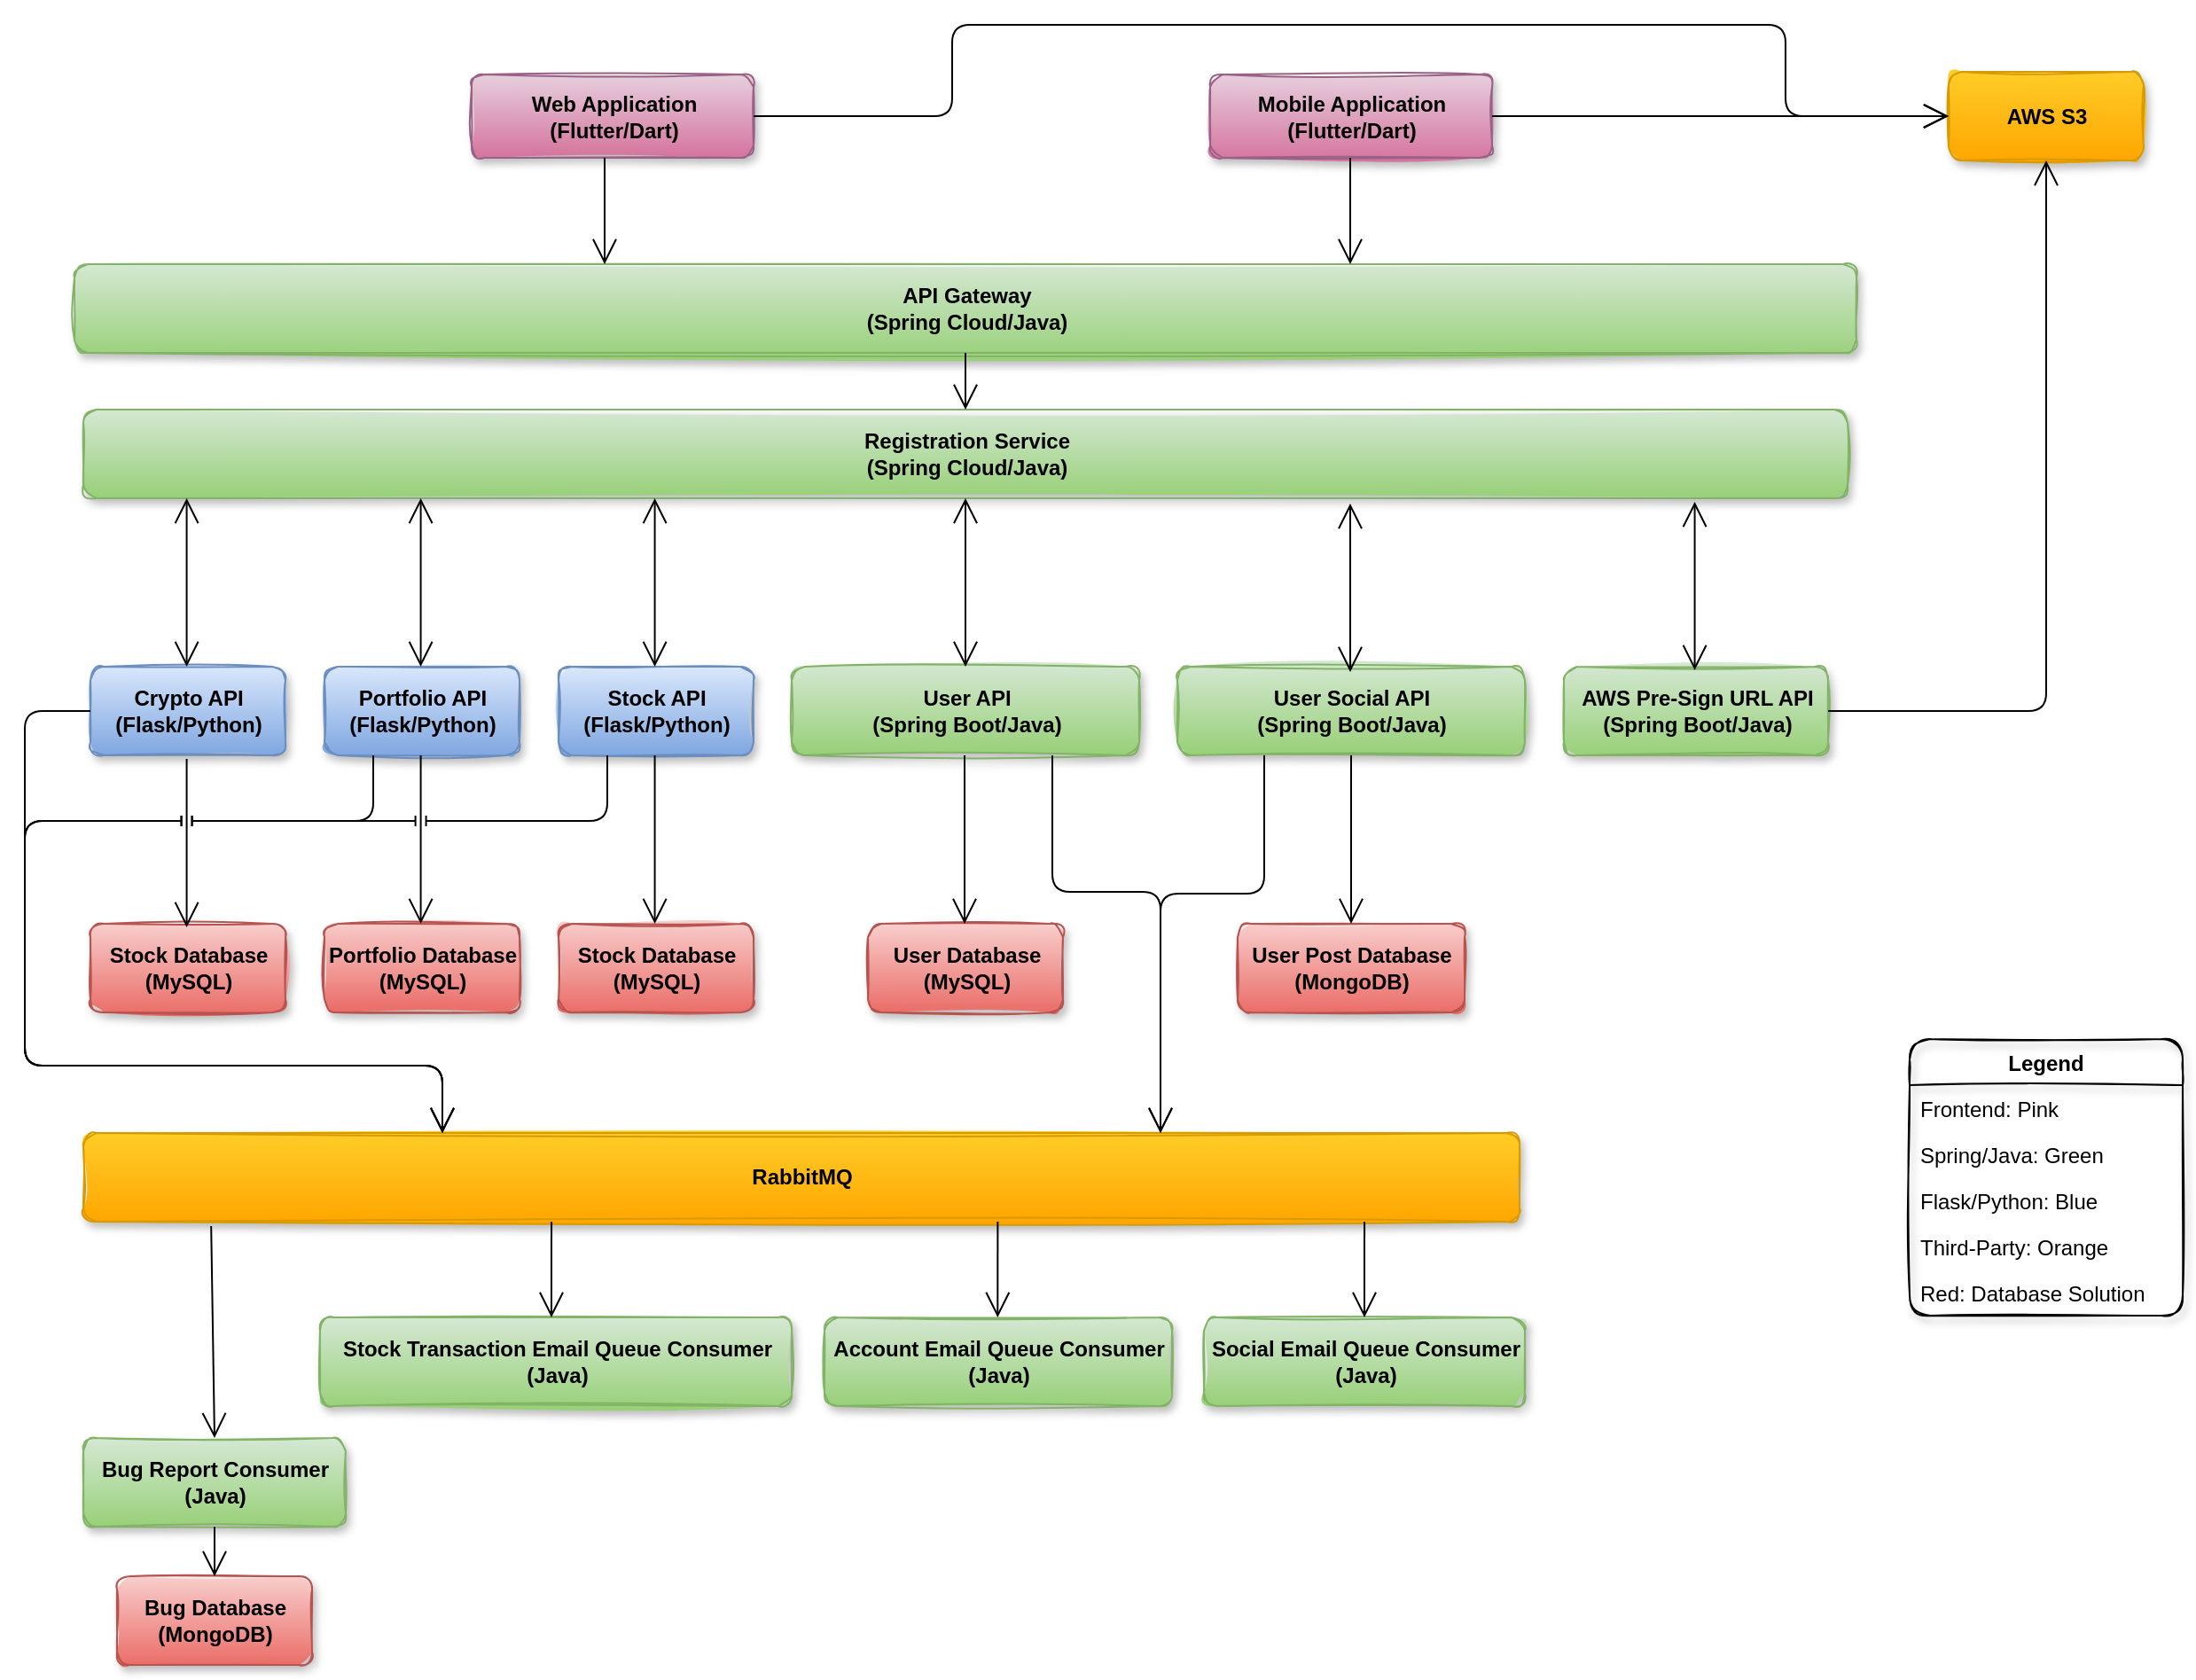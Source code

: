 <mxfile version="20.3.3" type="device"><diagram id="kBRysshlvZvulImf_m4T" name="Page-1"><mxGraphModel dx="2178" dy="1040" grid="0" gridSize="10" guides="1" tooltips="1" connect="1" arrows="1" fold="1" page="0" pageScale="1" pageWidth="1500" pageHeight="1500" math="0" shadow="0"><root><mxCell id="0"/><mxCell id="1" parent="0"/><mxCell id="2ByaEyaprXSepMWoFo2R-2" value="&lt;b&gt;Mobile Application&lt;br&gt;(Flutter/Dart)&lt;/b&gt;" style="html=1;rounded=1;shadow=1;sketch=1;fillColor=#e6d0de;strokeColor=#996185;gradientColor=#d5739d;" parent="1" vertex="1"><mxGeometry x="645.5" y="208" width="159" height="47" as="geometry"/></mxCell><mxCell id="2ByaEyaprXSepMWoFo2R-3" value="&lt;b&gt;API Gateway&lt;br&gt;(Spring Cloud/Java)&lt;br&gt;&lt;/b&gt;" style="html=1;rounded=1;shadow=1;sketch=1;fillColor=#d5e8d4;strokeColor=#82b366;gradientColor=#97d077;" parent="1" vertex="1"><mxGeometry x="5" y="315" width="1005" height="50" as="geometry"/></mxCell><mxCell id="2ByaEyaprXSepMWoFo2R-4" value="&lt;b&gt;Registration Service&lt;br&gt;(Spring Cloud/Java)&lt;br&gt;&lt;/b&gt;" style="html=1;rounded=1;shadow=1;sketch=1;fillColor=#d5e8d4;strokeColor=#82b366;gradientColor=#97d077;" parent="1" vertex="1"><mxGeometry x="10" y="397" width="995" height="50" as="geometry"/></mxCell><mxCell id="2ByaEyaprXSepMWoFo2R-5" value="&lt;b&gt;User API&lt;br&gt;(Spring Boot/Java)&lt;br&gt;&lt;/b&gt;" style="html=1;rounded=1;shadow=1;sketch=1;fillColor=#d5e8d4;strokeColor=#82b366;gradientColor=#97d077;" parent="1" vertex="1"><mxGeometry x="409.5" y="542" width="196" height="50" as="geometry"/></mxCell><mxCell id="2ByaEyaprXSepMWoFo2R-6" value="&lt;b&gt;RabbitMQ&lt;/b&gt;" style="html=1;rounded=1;shadow=1;sketch=1;fillColor=#ffcd28;strokeColor=#d79b00;gradientColor=#ffa500;" parent="1" vertex="1"><mxGeometry x="10" y="805" width="810" height="50" as="geometry"/></mxCell><mxCell id="2ByaEyaprXSepMWoFo2R-7" value="&lt;b&gt;Account Email Queue Consumer&lt;br&gt;(Java)&lt;/b&gt;" style="html=1;rounded=1;shadow=1;sketch=1;fillColor=#d5e8d4;gradientColor=#97d077;strokeColor=#82b366;" parent="1" vertex="1"><mxGeometry x="428" y="909" width="196" height="50" as="geometry"/></mxCell><mxCell id="2ByaEyaprXSepMWoFo2R-8" value="&lt;b&gt;User Database&lt;br&gt;(MySQL)&lt;br&gt;&lt;/b&gt;" style="html=1;rounded=1;shadow=1;sketch=1;fillColor=#f8cecc;gradientColor=#ea6b66;strokeColor=#b85450;" parent="1" vertex="1"><mxGeometry x="452.5" y="687" width="110" height="50" as="geometry"/></mxCell><mxCell id="2ByaEyaprXSepMWoFo2R-10" value="&lt;b&gt;User Social API&lt;br&gt;(Spring Boot/Java)&lt;br&gt;&lt;/b&gt;" style="html=1;rounded=1;shadow=1;sketch=1;fillColor=#d5e8d4;strokeColor=#82b366;gradientColor=#97d077;" parent="1" vertex="1"><mxGeometry x="627" y="542" width="196" height="50" as="geometry"/></mxCell><mxCell id="2ByaEyaprXSepMWoFo2R-12" value="&lt;b&gt;Stock Transaction Email Queue Consumer&lt;br&gt;(Java)&lt;/b&gt;" style="html=1;rounded=1;shadow=1;sketch=1;fillColor=#d5e8d4;gradientColor=#97d077;strokeColor=#82b366;" parent="1" vertex="1"><mxGeometry x="143.5" y="909" width="266" height="50" as="geometry"/></mxCell><mxCell id="2ByaEyaprXSepMWoFo2R-13" value="&lt;b&gt;Social Email Queue Consumer&lt;br&gt;(Java)&lt;/b&gt;" style="html=1;rounded=1;shadow=1;sketch=1;fillColor=#d5e8d4;gradientColor=#97d077;strokeColor=#82b366;" parent="1" vertex="1"><mxGeometry x="642" y="909" width="181" height="50" as="geometry"/></mxCell><mxCell id="2ByaEyaprXSepMWoFo2R-16" value="" style="endArrow=open;endFill=1;endSize=12;html=1;rounded=0;exitX=0.5;exitY=1;exitDx=0;exitDy=0;" parent="1" source="2ByaEyaprXSepMWoFo2R-3" target="2ByaEyaprXSepMWoFo2R-4" edge="1"><mxGeometry width="160" relative="1" as="geometry"><mxPoint x="780" y="364" as="sourcePoint"/><mxPoint x="940" y="364" as="targetPoint"/></mxGeometry></mxCell><mxCell id="2ByaEyaprXSepMWoFo2R-17" value="" style="endArrow=open;endFill=1;endSize=12;html=1;rounded=0;exitX=0.5;exitY=1;exitDx=0;exitDy=0;entryX=0.5;entryY=0;entryDx=0;entryDy=0;startArrow=open;startFill=0;startSize=12;" parent="1" source="2ByaEyaprXSepMWoFo2R-4" target="2ByaEyaprXSepMWoFo2R-5" edge="1"><mxGeometry width="160" relative="1" as="geometry"><mxPoint x="259" y="579" as="sourcePoint"/><mxPoint x="419" y="579" as="targetPoint"/></mxGeometry></mxCell><mxCell id="2ByaEyaprXSepMWoFo2R-18" value="&lt;b&gt;User Post Database&lt;br&gt;(MongoDB)&lt;/b&gt;" style="html=1;rounded=1;shadow=1;sketch=1;fillColor=#f8cecc;gradientColor=#ea6b66;strokeColor=#b85450;" parent="1" vertex="1"><mxGeometry x="661" y="687" width="128" height="50" as="geometry"/></mxCell><mxCell id="2ByaEyaprXSepMWoFo2R-19" value="" style="endArrow=open;endFill=1;endSize=12;html=1;rounded=0;exitX=0.5;exitY=1;exitDx=0;exitDy=0;entryX=0.5;entryY=0;entryDx=0;entryDy=0;startArrow=open;startFill=0;startSize=12;" parent="1" edge="1"><mxGeometry width="160" relative="1" as="geometry"><mxPoint x="724.5" y="450" as="sourcePoint"/><mxPoint x="724.5" y="545" as="targetPoint"/></mxGeometry></mxCell><mxCell id="2ByaEyaprXSepMWoFo2R-20" value="" style="endArrow=open;endFill=1;endSize=12;html=1;rounded=0;exitX=0.5;exitY=1;exitDx=0;exitDy=0;entryX=0.5;entryY=0;entryDx=0;entryDy=0;" parent="1" source="2ByaEyaprXSepMWoFo2R-10" target="2ByaEyaprXSepMWoFo2R-18" edge="1"><mxGeometry width="160" relative="1" as="geometry"><mxPoint x="865" y="644" as="sourcePoint"/><mxPoint x="1025" y="644" as="targetPoint"/></mxGeometry></mxCell><mxCell id="2ByaEyaprXSepMWoFo2R-21" value="" style="endArrow=open;endFill=1;endSize=12;html=1;rounded=0;exitX=0.5;exitY=1;exitDx=0;exitDy=0;entryX=0.5;entryY=0;entryDx=0;entryDy=0;" parent="1" edge="1"><mxGeometry width="160" relative="1" as="geometry"><mxPoint x="507" y="592" as="sourcePoint"/><mxPoint x="507" y="687" as="targetPoint"/></mxGeometry></mxCell><mxCell id="2ByaEyaprXSepMWoFo2R-23" value="&lt;b&gt;AWS Pre-Sign URL API&lt;br&gt;(Spring Boot/Java)&lt;br&gt;&lt;/b&gt;" style="html=1;rounded=1;shadow=1;sketch=1;fillColor=#d5e8d4;gradientColor=#97d077;strokeColor=#82b366;" parent="1" vertex="1"><mxGeometry x="845" y="542" width="149" height="50" as="geometry"/></mxCell><mxCell id="2ByaEyaprXSepMWoFo2R-26" value="&lt;b&gt;Stock API&lt;br&gt;(Flask/Python)&lt;br&gt;&lt;/b&gt;" style="html=1;rounded=1;shadow=1;sketch=1;fillColor=#dae8fc;gradientColor=#7ea6e0;strokeColor=#6c8ebf;" parent="1" vertex="1"><mxGeometry x="278" y="542" width="110" height="50" as="geometry"/></mxCell><mxCell id="2ByaEyaprXSepMWoFo2R-27" value="&lt;b&gt;Stock Database&lt;br&gt;(MySQL)&lt;/b&gt;" style="html=1;rounded=1;shadow=1;sketch=1;fillColor=#f8cecc;gradientColor=#ea6b66;strokeColor=#b85450;" parent="1" vertex="1"><mxGeometry x="278" y="687" width="110" height="50" as="geometry"/></mxCell><mxCell id="2ByaEyaprXSepMWoFo2R-28" value="" style="endArrow=open;endFill=1;endSize=12;html=1;rounded=0;exitX=0.5;exitY=1;exitDx=0;exitDy=0;entryX=0.5;entryY=0;entryDx=0;entryDy=0;startArrow=open;startFill=0;startSize=12;" parent="1" edge="1"><mxGeometry width="160" relative="1" as="geometry"><mxPoint x="918.79" y="449" as="sourcePoint"/><mxPoint x="918.79" y="544" as="targetPoint"/></mxGeometry></mxCell><mxCell id="2ByaEyaprXSepMWoFo2R-29" value="" style="endArrow=open;endFill=1;endSize=12;html=1;rounded=0;exitX=0.5;exitY=1;exitDx=0;exitDy=0;entryX=0.5;entryY=0;entryDx=0;entryDy=0;fontStyle=1" parent="1" edge="1"><mxGeometry width="160" relative="1" as="geometry"><mxPoint x="332.29" y="592" as="sourcePoint"/><mxPoint x="332.29" y="687" as="targetPoint"/></mxGeometry></mxCell><mxCell id="2ByaEyaprXSepMWoFo2R-31" value="&lt;b&gt;Portfolio API&lt;br&gt;(Flask/Python)&lt;br&gt;&lt;/b&gt;" style="html=1;rounded=1;shadow=1;sketch=1;fillColor=#dae8fc;gradientColor=#7ea6e0;strokeColor=#6c8ebf;" parent="1" vertex="1"><mxGeometry x="146" y="542" width="110" height="50" as="geometry"/></mxCell><mxCell id="2ByaEyaprXSepMWoFo2R-32" value="&lt;b&gt;Portfolio Database&lt;br&gt;(MySQL)&lt;br&gt;&lt;/b&gt;" style="html=1;rounded=1;shadow=1;sketch=1;fillColor=#f8cecc;gradientColor=#ea6b66;strokeColor=#b85450;" parent="1" vertex="1"><mxGeometry x="146" y="687" width="110" height="50" as="geometry"/></mxCell><mxCell id="2ByaEyaprXSepMWoFo2R-33" value="" style="endArrow=open;endFill=1;endSize=12;html=1;rounded=0;exitX=0.5;exitY=1;exitDx=0;exitDy=0;entryX=0.5;entryY=0;entryDx=0;entryDy=0;" parent="1" edge="1"><mxGeometry width="160" relative="1" as="geometry"><mxPoint x="200.29" y="592" as="sourcePoint"/><mxPoint x="200.29" y="687" as="targetPoint"/></mxGeometry></mxCell><mxCell id="2ByaEyaprXSepMWoFo2R-34" value="" style="endArrow=open;endFill=1;endSize=12;html=1;rounded=0;exitX=0.5;exitY=1;exitDx=0;exitDy=0;entryX=0.5;entryY=0;entryDx=0;entryDy=0;startArrow=open;startFill=0;startSize=12;" parent="1" edge="1"><mxGeometry width="160" relative="1" as="geometry"><mxPoint x="332.29" y="447" as="sourcePoint"/><mxPoint x="332.29" y="542" as="targetPoint"/></mxGeometry></mxCell><mxCell id="2ByaEyaprXSepMWoFo2R-35" value="" style="endArrow=open;endFill=1;endSize=12;html=1;rounded=0;exitX=0.5;exitY=1;exitDx=0;exitDy=0;entryX=0.5;entryY=0;entryDx=0;entryDy=0;startArrow=open;startFill=0;startSize=12;" parent="1" edge="1"><mxGeometry width="160" relative="1" as="geometry"><mxPoint x="200.29" y="447" as="sourcePoint"/><mxPoint x="200.29" y="542" as="targetPoint"/></mxGeometry></mxCell><mxCell id="2ByaEyaprXSepMWoFo2R-36" value="&lt;b&gt;AWS S3&lt;/b&gt;" style="html=1;rounded=1;shadow=1;sketch=1;fillColor=#ffcd28;gradientColor=#ffa500;strokeColor=#d79b00;" parent="1" vertex="1"><mxGeometry x="1062" y="206.5" width="110" height="50" as="geometry"/></mxCell><mxCell id="2ByaEyaprXSepMWoFo2R-38" value="" style="endArrow=open;endFill=1;endSize=12;html=1;rounded=1;exitX=1;exitY=0.5;exitDx=0;exitDy=0;entryX=0.5;entryY=1;entryDx=0;entryDy=0;" parent="1" source="2ByaEyaprXSepMWoFo2R-23" target="2ByaEyaprXSepMWoFo2R-36" edge="1"><mxGeometry width="160" relative="1" as="geometry"><mxPoint x="1038" y="571" as="sourcePoint"/><mxPoint x="1198" y="571" as="targetPoint"/><Array as="points"><mxPoint x="1117" y="567"/></Array></mxGeometry></mxCell><mxCell id="2ByaEyaprXSepMWoFo2R-40" value="&lt;b&gt;Crypto API&lt;br&gt;(Flask/Python)&lt;/b&gt;" style="html=1;rounded=1;shadow=1;sketch=1;fillColor=#dae8fc;gradientColor=#7ea6e0;strokeColor=#6c8ebf;" parent="1" vertex="1"><mxGeometry x="14" y="542" width="110" height="50" as="geometry"/></mxCell><mxCell id="2ByaEyaprXSepMWoFo2R-41" value="&lt;b&gt;Stock Database&lt;br&gt;(MySQL)&lt;/b&gt;" style="html=1;rounded=1;shadow=1;sketch=1;fillColor=#f8cecc;gradientColor=#ea6b66;strokeColor=#b85450;" parent="1" vertex="1"><mxGeometry x="14" y="687" width="110" height="50" as="geometry"/></mxCell><mxCell id="2ByaEyaprXSepMWoFo2R-42" value="" style="endArrow=open;endFill=1;endSize=12;html=1;rounded=0;exitX=0.5;exitY=1;exitDx=0;exitDy=0;entryX=0.5;entryY=0;entryDx=0;entryDy=0;" parent="1" edge="1"><mxGeometry width="160" relative="1" as="geometry"><mxPoint x="68.29" y="594" as="sourcePoint"/><mxPoint x="68.29" y="689" as="targetPoint"/></mxGeometry></mxCell><mxCell id="2ByaEyaprXSepMWoFo2R-43" value="" style="endArrow=open;endFill=1;endSize=12;html=1;rounded=0;exitX=0.5;exitY=1;exitDx=0;exitDy=0;entryX=0.5;entryY=0;entryDx=0;entryDy=0;startArrow=open;startFill=0;startSize=12;" parent="1" edge="1"><mxGeometry width="160" relative="1" as="geometry"><mxPoint x="68.29" y="447" as="sourcePoint"/><mxPoint x="68.29" y="542" as="targetPoint"/></mxGeometry></mxCell><mxCell id="2ByaEyaprXSepMWoFo2R-44" value="" style="endArrow=open;endFill=1;endSize=12;html=1;rounded=1;entryX=0.5;entryY=0;entryDx=0;entryDy=0;exitX=0.892;exitY=1;exitDx=0;exitDy=0;exitPerimeter=0;" parent="1" source="2ByaEyaprXSepMWoFo2R-6" target="2ByaEyaprXSepMWoFo2R-13" edge="1"><mxGeometry width="160" relative="1" as="geometry"><mxPoint x="733" y="859" as="sourcePoint"/><mxPoint x="1032" y="953" as="targetPoint"/></mxGeometry></mxCell><mxCell id="2ByaEyaprXSepMWoFo2R-45" value="" style="endArrow=open;endFill=1;endSize=12;html=1;rounded=1;entryX=0.5;entryY=0;entryDx=0;entryDy=0;exitX=0.892;exitY=1;exitDx=0;exitDy=0;exitPerimeter=0;" parent="1" edge="1"><mxGeometry width="160" relative="1" as="geometry"><mxPoint x="525.68" y="855" as="sourcePoint"/><mxPoint x="525.66" y="909" as="targetPoint"/></mxGeometry></mxCell><mxCell id="2ByaEyaprXSepMWoFo2R-46" value="" style="endArrow=open;endFill=1;endSize=12;html=1;rounded=1;entryX=0.5;entryY=0;entryDx=0;entryDy=0;exitX=0.892;exitY=1;exitDx=0;exitDy=0;exitPerimeter=0;" parent="1" edge="1"><mxGeometry width="160" relative="1" as="geometry"><mxPoint x="274.02" y="855" as="sourcePoint"/><mxPoint x="274.0" y="909" as="targetPoint"/></mxGeometry></mxCell><mxCell id="2ByaEyaprXSepMWoFo2R-47" value="&lt;b&gt;Bug Report Consumer&lt;br&gt;(Java)&lt;br&gt;&lt;/b&gt;" style="html=1;rounded=1;shadow=1;sketch=1;fillColor=#d5e8d4;gradientColor=#97d077;strokeColor=#82b366;" parent="1" vertex="1"><mxGeometry x="10" y="977" width="148" height="50" as="geometry"/></mxCell><mxCell id="2ByaEyaprXSepMWoFo2R-48" value="" style="endArrow=open;endFill=1;endSize=12;html=1;rounded=1;exitX=0.089;exitY=1.051;exitDx=0;exitDy=0;exitPerimeter=0;entryX=0.5;entryY=0;entryDx=0;entryDy=0;" parent="1" source="2ByaEyaprXSepMWoFo2R-6" target="2ByaEyaprXSepMWoFo2R-47" edge="1"><mxGeometry width="160" relative="1" as="geometry"><mxPoint x="188" y="997" as="sourcePoint"/><mxPoint x="348" y="997" as="targetPoint"/></mxGeometry></mxCell><mxCell id="2ByaEyaprXSepMWoFo2R-49" value="&lt;b&gt;Bug Database&lt;br&gt;(MongoDB)&lt;br&gt;&lt;/b&gt;" style="html=1;rounded=1;shadow=1;sketch=1;fillColor=#f8cecc;gradientColor=#ea6b66;strokeColor=#b85450;" parent="1" vertex="1"><mxGeometry x="29" y="1055" width="110" height="50" as="geometry"/></mxCell><mxCell id="2ByaEyaprXSepMWoFo2R-51" value="" style="endArrow=open;endFill=1;endSize=12;html=1;rounded=1;exitX=0.5;exitY=1;exitDx=0;exitDy=0;entryX=0.5;entryY=0;entryDx=0;entryDy=0;" parent="1" source="2ByaEyaprXSepMWoFo2R-47" target="2ByaEyaprXSepMWoFo2R-49" edge="1"><mxGeometry width="160" relative="1" as="geometry"><mxPoint x="279" y="1110" as="sourcePoint"/><mxPoint x="439" y="1110" as="targetPoint"/></mxGeometry></mxCell><mxCell id="2ByaEyaprXSepMWoFo2R-52" value="" style="endArrow=open;endFill=1;endSize=12;html=1;rounded=1;exitX=0.75;exitY=1;exitDx=0;exitDy=0;entryX=0.75;entryY=0;entryDx=0;entryDy=0;edgeStyle=orthogonalEdgeStyle;" parent="1" source="2ByaEyaprXSepMWoFo2R-5" target="2ByaEyaprXSepMWoFo2R-6" edge="1"><mxGeometry width="160" relative="1" as="geometry"><mxPoint x="826" y="723" as="sourcePoint"/><mxPoint x="986" y="723" as="targetPoint"/><Array as="points"><mxPoint x="557" y="669"/><mxPoint x="618" y="669"/></Array></mxGeometry></mxCell><mxCell id="2ByaEyaprXSepMWoFo2R-54" value="" style="endArrow=open;endFill=1;endSize=12;html=1;rounded=1;exitX=0.25;exitY=1;exitDx=0;exitDy=0;entryX=0.75;entryY=0;entryDx=0;entryDy=0;edgeStyle=orthogonalEdgeStyle;" parent="1" source="2ByaEyaprXSepMWoFo2R-10" target="2ByaEyaprXSepMWoFo2R-6" edge="1"><mxGeometry width="160" relative="1" as="geometry"><mxPoint x="660" y="774" as="sourcePoint"/><mxPoint x="820" y="774" as="targetPoint"/><Array as="points"><mxPoint x="676" y="670"/><mxPoint x="618" y="670"/></Array></mxGeometry></mxCell><mxCell id="2ByaEyaprXSepMWoFo2R-55" value="" style="endArrow=open;endFill=1;endSize=12;html=1;rounded=1;entryX=0.25;entryY=0;entryDx=0;entryDy=0;exitX=0;exitY=0.5;exitDx=0;exitDy=0;edgeStyle=orthogonalEdgeStyle;" parent="1" source="2ByaEyaprXSepMWoFo2R-40" target="2ByaEyaprXSepMWoFo2R-6" edge="1"><mxGeometry width="160" relative="1" as="geometry"><mxPoint x="-73" y="776" as="sourcePoint"/><mxPoint x="87" y="776" as="targetPoint"/><Array as="points"><mxPoint x="-23" y="567"/><mxPoint x="-23" y="767"/><mxPoint x="213" y="767"/></Array></mxGeometry></mxCell><mxCell id="2ByaEyaprXSepMWoFo2R-57" value="" style="endArrow=open;endFill=1;endSize=12;html=1;rounded=1;entryX=0.25;entryY=0;entryDx=0;entryDy=0;exitX=0.25;exitY=1;exitDx=0;exitDy=0;edgeStyle=orthogonalEdgeStyle;jumpStyle=line;" parent="1" source="2ByaEyaprXSepMWoFo2R-31" target="2ByaEyaprXSepMWoFo2R-6" edge="1"><mxGeometry width="160" relative="1" as="geometry"><mxPoint x="-123" y="781" as="sourcePoint"/><mxPoint x="37" y="781" as="targetPoint"/><Array as="points"><mxPoint x="174" y="629"/><mxPoint x="-23" y="629"/><mxPoint x="-23" y="767"/><mxPoint x="213" y="767"/></Array></mxGeometry></mxCell><mxCell id="2ByaEyaprXSepMWoFo2R-58" value="" style="endArrow=open;endFill=1;endSize=12;html=1;rounded=1;jumpStyle=line;exitX=0.25;exitY=1;exitDx=0;exitDy=0;entryX=0.25;entryY=0;entryDx=0;entryDy=0;edgeStyle=orthogonalEdgeStyle;" parent="1" source="2ByaEyaprXSepMWoFo2R-26" target="2ByaEyaprXSepMWoFo2R-6" edge="1"><mxGeometry width="160" relative="1" as="geometry"><mxPoint x="238" y="657" as="sourcePoint"/><mxPoint x="398" y="657" as="targetPoint"/><Array as="points"><mxPoint x="306" y="629"/><mxPoint x="-23" y="629"/><mxPoint x="-23" y="767"/><mxPoint x="213" y="767"/></Array></mxGeometry></mxCell><mxCell id="2ByaEyaprXSepMWoFo2R-59" value="&lt;b&gt;Web Application&lt;br&gt;(Flutter/Dart)&lt;/b&gt;" style="html=1;rounded=1;shadow=1;sketch=1;fillColor=#e6d0de;strokeColor=#996185;gradientColor=#d5739d;" parent="1" vertex="1"><mxGeometry x="229" y="208" width="159" height="47" as="geometry"/></mxCell><mxCell id="2ByaEyaprXSepMWoFo2R-60" value="" style="endArrow=open;endFill=1;endSize=12;html=1;rounded=0;exitX=0.5;exitY=1;exitDx=0;exitDy=0;entryX=0.5;entryY=0;entryDx=0;entryDy=0;" parent="1" edge="1"><mxGeometry width="160" relative="1" as="geometry"><mxPoint x="304" y="255" as="sourcePoint"/><mxPoint x="304" y="315" as="targetPoint"/></mxGeometry></mxCell><mxCell id="2ByaEyaprXSepMWoFo2R-61" value="" style="endArrow=open;endFill=1;endSize=12;html=1;rounded=0;exitX=0.5;exitY=1;exitDx=0;exitDy=0;entryX=0.5;entryY=0;entryDx=0;entryDy=0;" parent="1" edge="1"><mxGeometry width="160" relative="1" as="geometry"><mxPoint x="724.5" y="255" as="sourcePoint"/><mxPoint x="724.5" y="315" as="targetPoint"/></mxGeometry></mxCell><mxCell id="2ByaEyaprXSepMWoFo2R-62" value="" style="endArrow=open;endFill=1;endSize=12;html=1;rounded=1;exitX=1;exitY=0.5;exitDx=0;exitDy=0;entryX=0;entryY=0.5;entryDx=0;entryDy=0;edgeStyle=orthogonalEdgeStyle;" parent="1" source="2ByaEyaprXSepMWoFo2R-59" target="2ByaEyaprXSepMWoFo2R-36" edge="1"><mxGeometry width="160" relative="1" as="geometry"><mxPoint x="504" y="217" as="sourcePoint"/><mxPoint x="504" y="277" as="targetPoint"/><Array as="points"><mxPoint x="500" y="232"/><mxPoint x="500" y="180"/><mxPoint x="970" y="180"/><mxPoint x="970" y="232"/></Array></mxGeometry></mxCell><mxCell id="2ByaEyaprXSepMWoFo2R-63" value="" style="endArrow=open;endFill=1;endSize=12;html=1;rounded=1;jumpStyle=line;entryX=0;entryY=0.5;entryDx=0;entryDy=0;exitX=1;exitY=0.5;exitDx=0;exitDy=0;" parent="1" source="2ByaEyaprXSepMWoFo2R-2" target="2ByaEyaprXSepMWoFo2R-36" edge="1"><mxGeometry width="160" relative="1" as="geometry"><mxPoint x="777" y="113" as="sourcePoint"/><mxPoint x="937" y="113" as="targetPoint"/></mxGeometry></mxCell><mxCell id="2ByaEyaprXSepMWoFo2R-64" value="Legend" style="swimlane;fontStyle=1;childLayout=stackLayout;horizontal=1;startSize=26;fillColor=none;horizontalStack=0;resizeParent=1;resizeParentMax=0;resizeLast=0;collapsible=1;marginBottom=0;rounded=1;shadow=1;sketch=1;" parent="1" vertex="1"><mxGeometry x="1040" y="752" width="154" height="156" as="geometry"/></mxCell><mxCell id="2ByaEyaprXSepMWoFo2R-65" value="Frontend: Pink" style="text;strokeColor=none;fillColor=none;align=left;verticalAlign=top;spacingLeft=4;spacingRight=4;overflow=hidden;rotatable=0;points=[[0,0.5],[1,0.5]];portConstraint=eastwest;rounded=1;shadow=1;sketch=1;" parent="2ByaEyaprXSepMWoFo2R-64" vertex="1"><mxGeometry y="26" width="154" height="26" as="geometry"/></mxCell><mxCell id="2ByaEyaprXSepMWoFo2R-66" value="Spring/Java: Green" style="text;strokeColor=none;fillColor=none;align=left;verticalAlign=top;spacingLeft=4;spacingRight=4;overflow=hidden;rotatable=0;points=[[0,0.5],[1,0.5]];portConstraint=eastwest;rounded=1;shadow=1;sketch=1;" parent="2ByaEyaprXSepMWoFo2R-64" vertex="1"><mxGeometry y="52" width="154" height="26" as="geometry"/></mxCell><mxCell id="2ByaEyaprXSepMWoFo2R-67" value="Flask/Python: Blue" style="text;strokeColor=none;fillColor=none;align=left;verticalAlign=top;spacingLeft=4;spacingRight=4;overflow=hidden;rotatable=0;points=[[0,0.5],[1,0.5]];portConstraint=eastwest;rounded=1;shadow=1;sketch=1;" parent="2ByaEyaprXSepMWoFo2R-64" vertex="1"><mxGeometry y="78" width="154" height="26" as="geometry"/></mxCell><mxCell id="2ByaEyaprXSepMWoFo2R-68" value="Third-Party: Orange" style="text;strokeColor=none;fillColor=none;align=left;verticalAlign=top;spacingLeft=4;spacingRight=4;overflow=hidden;rotatable=0;points=[[0,0.5],[1,0.5]];portConstraint=eastwest;rounded=1;shadow=1;sketch=1;" parent="2ByaEyaprXSepMWoFo2R-64" vertex="1"><mxGeometry y="104" width="154" height="26" as="geometry"/></mxCell><mxCell id="2ByaEyaprXSepMWoFo2R-69" value="Red: Database Solution" style="text;strokeColor=none;fillColor=none;align=left;verticalAlign=top;spacingLeft=4;spacingRight=4;overflow=hidden;rotatable=0;points=[[0,0.5],[1,0.5]];portConstraint=eastwest;rounded=1;shadow=1;sketch=1;" parent="2ByaEyaprXSepMWoFo2R-64" vertex="1"><mxGeometry y="130" width="154" height="26" as="geometry"/></mxCell></root></mxGraphModel></diagram></mxfile>